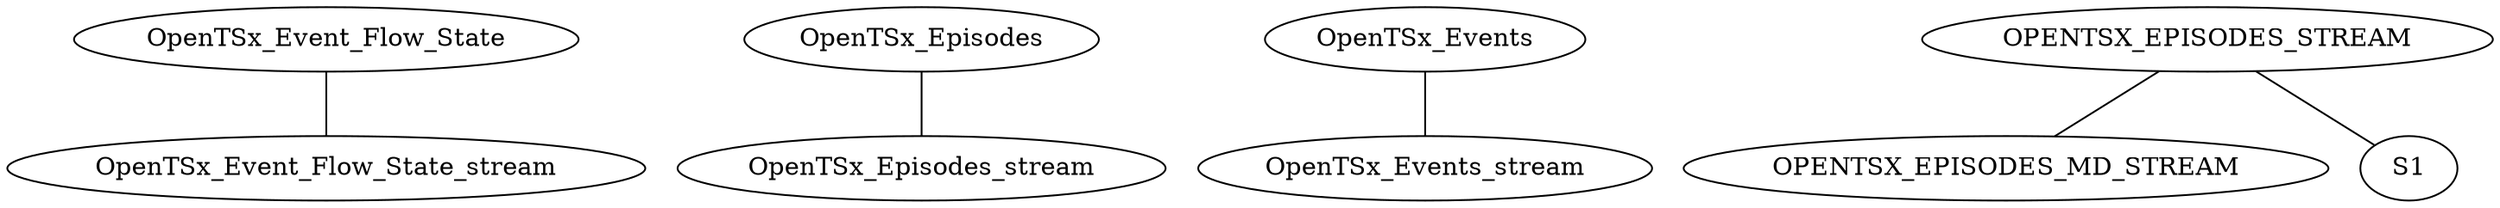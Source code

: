 strict graph G {
  OpenTSx_Event_Flow_State [ label="OpenTSx_Event_Flow_State" ];
  OpenTSx_Event_Flow_State_stream [ label="OpenTSx_Event_Flow_State_stream" ];
  OpenTSx_Episodes [ label="OpenTSx_Episodes" ];
  OpenTSx_Episodes_stream [ label="OpenTSx_Episodes_stream" ];
  OpenTSx_Events [ label="OpenTSx_Events" ];
  OpenTSx_Events_stream [ label="OpenTSx_Events_stream" ];
  OPENTSX_EPISODES_STREAM [ label="OPENTSX_EPISODES_STREAM" ];
  OPENTSX_EPISODES_MD_STREAM [ label="OPENTSX_EPISODES_MD_STREAM" ];
  S1 [ label="S1" ];
  OpenTSx_Event_Flow_State -- OpenTSx_Event_Flow_State_stream;
  OpenTSx_Episodes -- OpenTSx_Episodes_stream;
  OpenTSx_Events -- OpenTSx_Events_stream;
  OPENTSX_EPISODES_STREAM -- OPENTSX_EPISODES_MD_STREAM;
  OPENTSX_EPISODES_STREAM -- S1;
}
